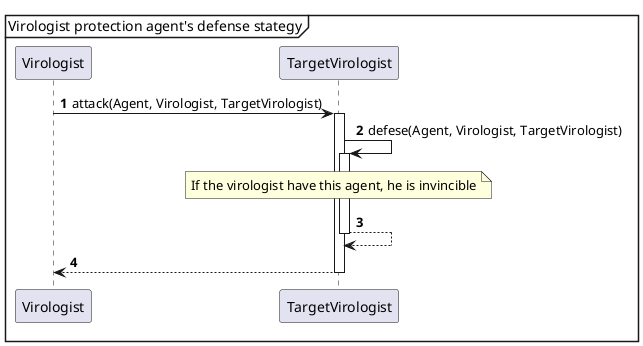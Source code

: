 @startuml
'https://plantuml.com/sequence-diagram

autonumber

mainframe Virologist protection agent's defense stategy


Virologist -> TargetVirologist++: attack(Agent, Virologist, TargetVirologist)

TargetVirologist -> TargetVirologist++: defese(Agent, Virologist, TargetVirologist)

note over TargetVirologist
    If the virologist have this agent, he is invincible
end note

TargetVirologist --> TargetVirologist--

TargetVirologist --> Virologist --
@enduml